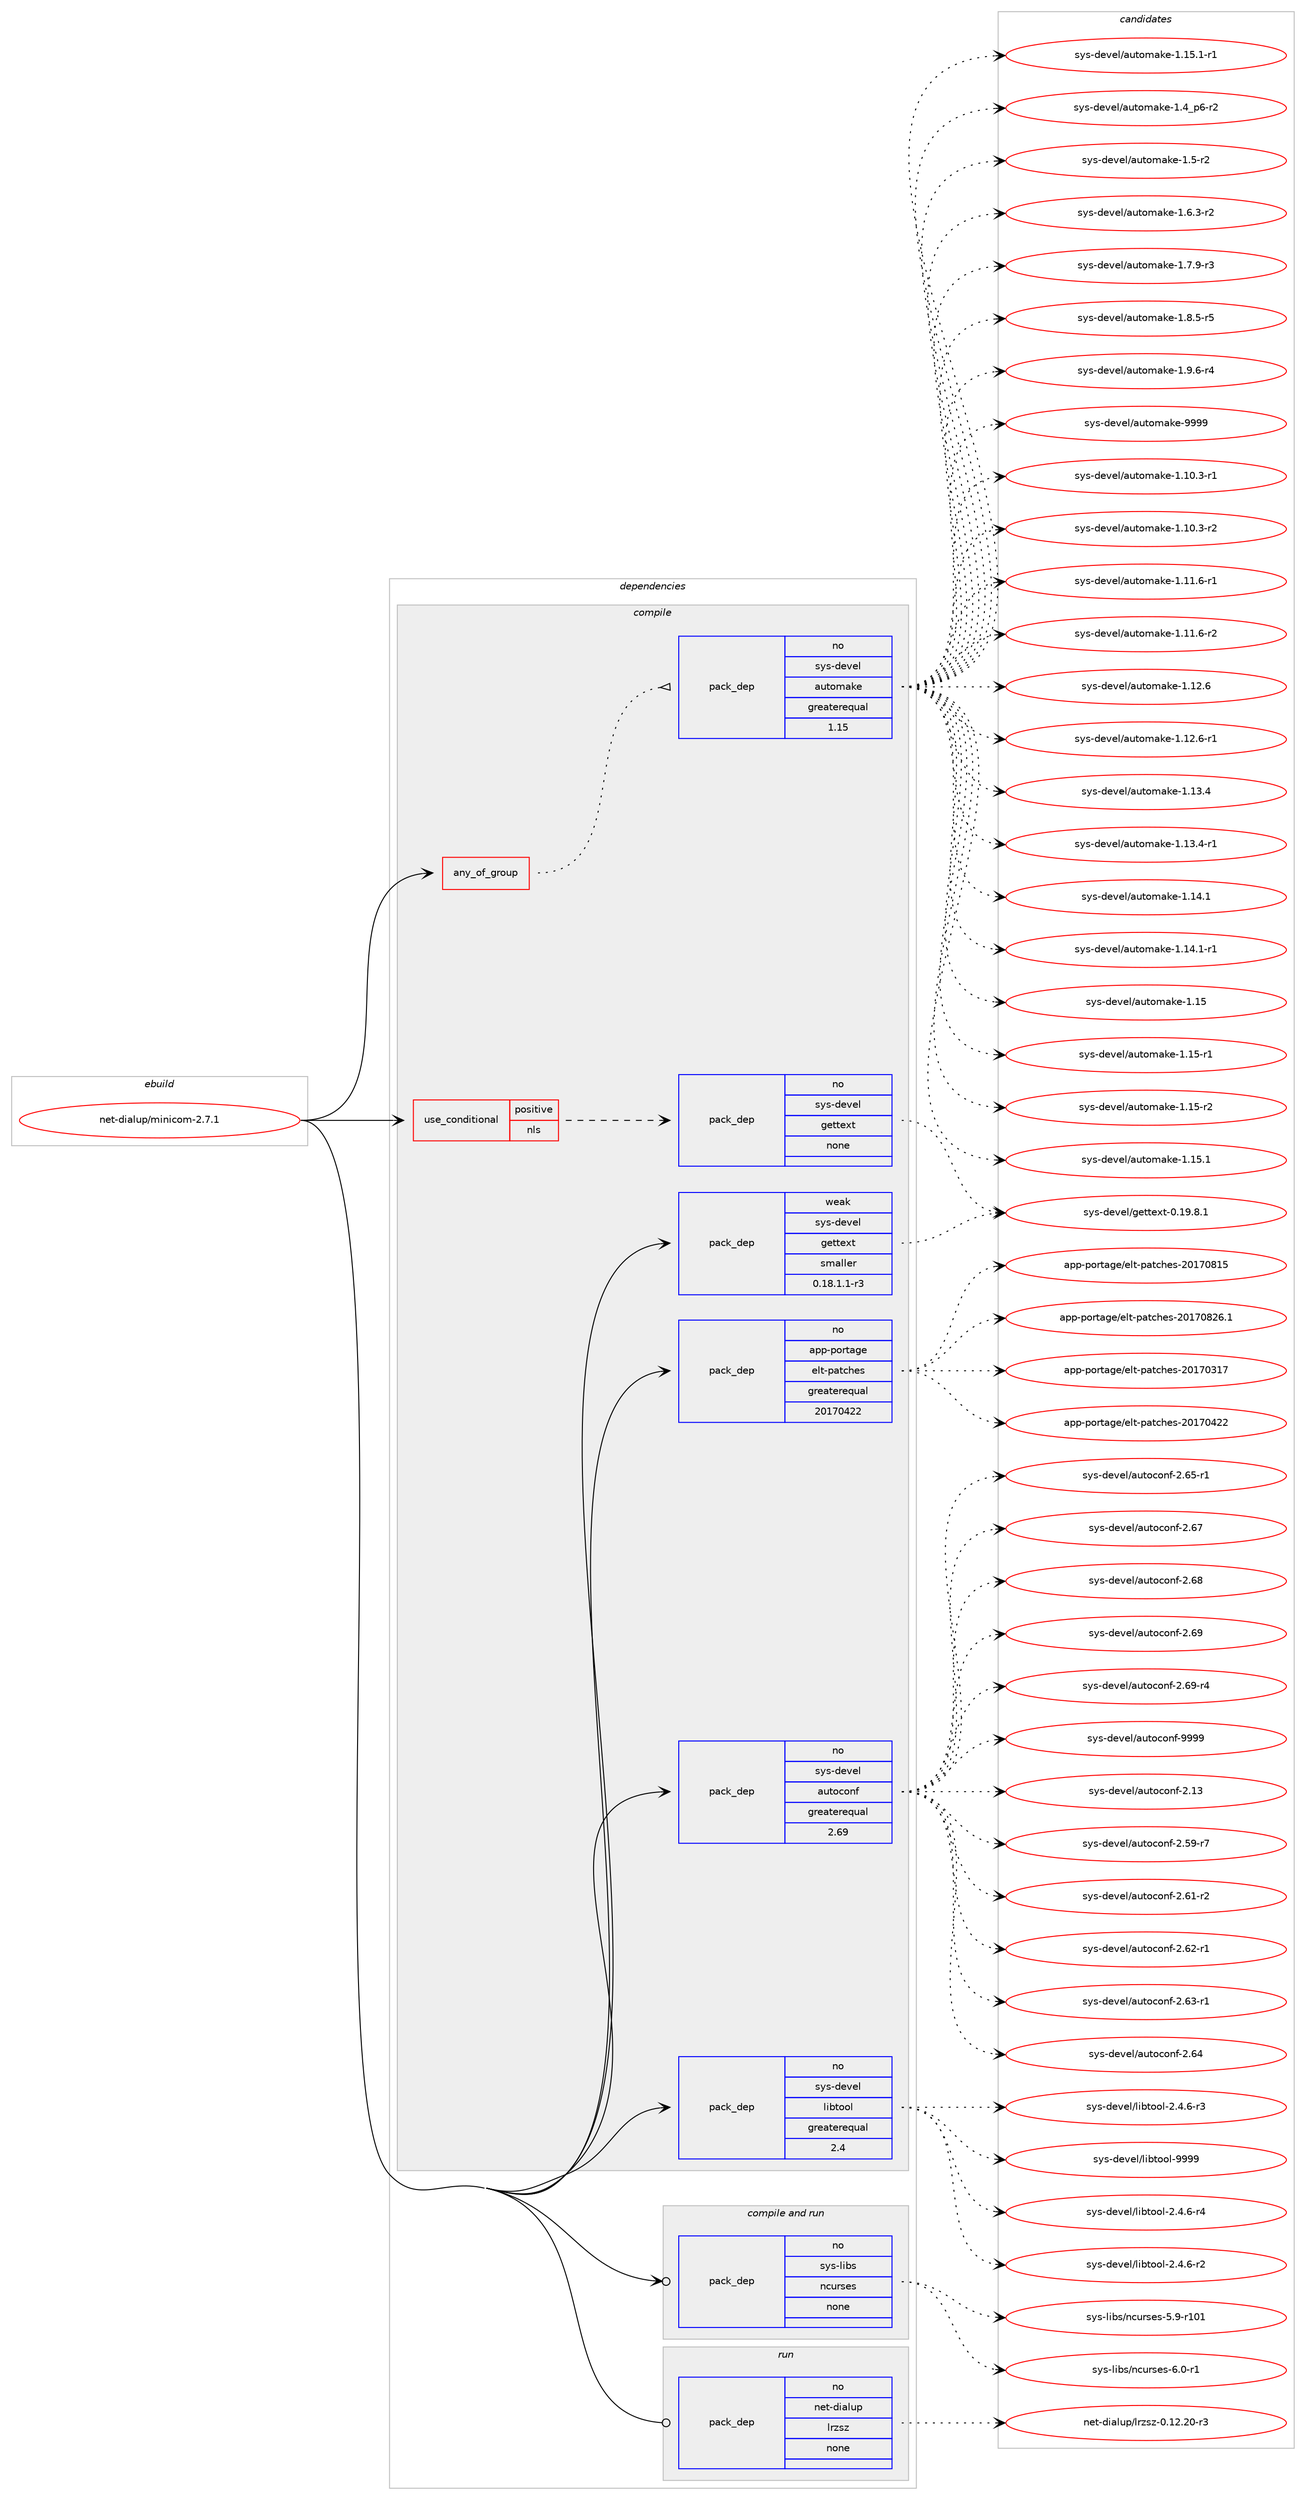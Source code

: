 digraph prolog {

# *************
# Graph options
# *************

newrank=true;
concentrate=true;
compound=true;
graph [rankdir=LR,fontname=Helvetica,fontsize=10,ranksep=1.5];#, ranksep=2.5, nodesep=0.2];
edge  [arrowhead=vee];
node  [fontname=Helvetica,fontsize=10];

# **********
# The ebuild
# **********

subgraph cluster_leftcol {
color=gray;
rank=same;
label=<<i>ebuild</i>>;
id [label="net-dialup/minicom-2.7.1", color=red, width=4, href="../net-dialup/minicom-2.7.1.svg"];
}

# ****************
# The dependencies
# ****************

subgraph cluster_midcol {
color=gray;
label=<<i>dependencies</i>>;
subgraph cluster_compile {
fillcolor="#eeeeee";
style=filled;
label=<<i>compile</i>>;
subgraph any6516 {
dependency406825 [label=<<TABLE BORDER="0" CELLBORDER="1" CELLSPACING="0" CELLPADDING="4"><TR><TD CELLPADDING="10">any_of_group</TD></TR></TABLE>>, shape=none, color=red];subgraph pack299546 {
dependency406826 [label=<<TABLE BORDER="0" CELLBORDER="1" CELLSPACING="0" CELLPADDING="4" WIDTH="220"><TR><TD ROWSPAN="6" CELLPADDING="30">pack_dep</TD></TR><TR><TD WIDTH="110">no</TD></TR><TR><TD>sys-devel</TD></TR><TR><TD>automake</TD></TR><TR><TD>greaterequal</TD></TR><TR><TD>1.15</TD></TR></TABLE>>, shape=none, color=blue];
}
dependency406825:e -> dependency406826:w [weight=20,style="dotted",arrowhead="oinv"];
}
id:e -> dependency406825:w [weight=20,style="solid",arrowhead="vee"];
subgraph cond100577 {
dependency406827 [label=<<TABLE BORDER="0" CELLBORDER="1" CELLSPACING="0" CELLPADDING="4"><TR><TD ROWSPAN="3" CELLPADDING="10">use_conditional</TD></TR><TR><TD>positive</TD></TR><TR><TD>nls</TD></TR></TABLE>>, shape=none, color=red];
subgraph pack299547 {
dependency406828 [label=<<TABLE BORDER="0" CELLBORDER="1" CELLSPACING="0" CELLPADDING="4" WIDTH="220"><TR><TD ROWSPAN="6" CELLPADDING="30">pack_dep</TD></TR><TR><TD WIDTH="110">no</TD></TR><TR><TD>sys-devel</TD></TR><TR><TD>gettext</TD></TR><TR><TD>none</TD></TR><TR><TD></TD></TR></TABLE>>, shape=none, color=blue];
}
dependency406827:e -> dependency406828:w [weight=20,style="dashed",arrowhead="vee"];
}
id:e -> dependency406827:w [weight=20,style="solid",arrowhead="vee"];
subgraph pack299548 {
dependency406829 [label=<<TABLE BORDER="0" CELLBORDER="1" CELLSPACING="0" CELLPADDING="4" WIDTH="220"><TR><TD ROWSPAN="6" CELLPADDING="30">pack_dep</TD></TR><TR><TD WIDTH="110">no</TD></TR><TR><TD>app-portage</TD></TR><TR><TD>elt-patches</TD></TR><TR><TD>greaterequal</TD></TR><TR><TD>20170422</TD></TR></TABLE>>, shape=none, color=blue];
}
id:e -> dependency406829:w [weight=20,style="solid",arrowhead="vee"];
subgraph pack299549 {
dependency406830 [label=<<TABLE BORDER="0" CELLBORDER="1" CELLSPACING="0" CELLPADDING="4" WIDTH="220"><TR><TD ROWSPAN="6" CELLPADDING="30">pack_dep</TD></TR><TR><TD WIDTH="110">no</TD></TR><TR><TD>sys-devel</TD></TR><TR><TD>autoconf</TD></TR><TR><TD>greaterequal</TD></TR><TR><TD>2.69</TD></TR></TABLE>>, shape=none, color=blue];
}
id:e -> dependency406830:w [weight=20,style="solid",arrowhead="vee"];
subgraph pack299550 {
dependency406831 [label=<<TABLE BORDER="0" CELLBORDER="1" CELLSPACING="0" CELLPADDING="4" WIDTH="220"><TR><TD ROWSPAN="6" CELLPADDING="30">pack_dep</TD></TR><TR><TD WIDTH="110">no</TD></TR><TR><TD>sys-devel</TD></TR><TR><TD>libtool</TD></TR><TR><TD>greaterequal</TD></TR><TR><TD>2.4</TD></TR></TABLE>>, shape=none, color=blue];
}
id:e -> dependency406831:w [weight=20,style="solid",arrowhead="vee"];
subgraph pack299551 {
dependency406832 [label=<<TABLE BORDER="0" CELLBORDER="1" CELLSPACING="0" CELLPADDING="4" WIDTH="220"><TR><TD ROWSPAN="6" CELLPADDING="30">pack_dep</TD></TR><TR><TD WIDTH="110">weak</TD></TR><TR><TD>sys-devel</TD></TR><TR><TD>gettext</TD></TR><TR><TD>smaller</TD></TR><TR><TD>0.18.1.1-r3</TD></TR></TABLE>>, shape=none, color=blue];
}
id:e -> dependency406832:w [weight=20,style="solid",arrowhead="vee"];
}
subgraph cluster_compileandrun {
fillcolor="#eeeeee";
style=filled;
label=<<i>compile and run</i>>;
subgraph pack299552 {
dependency406833 [label=<<TABLE BORDER="0" CELLBORDER="1" CELLSPACING="0" CELLPADDING="4" WIDTH="220"><TR><TD ROWSPAN="6" CELLPADDING="30">pack_dep</TD></TR><TR><TD WIDTH="110">no</TD></TR><TR><TD>sys-libs</TD></TR><TR><TD>ncurses</TD></TR><TR><TD>none</TD></TR><TR><TD></TD></TR></TABLE>>, shape=none, color=blue];
}
id:e -> dependency406833:w [weight=20,style="solid",arrowhead="odotvee"];
}
subgraph cluster_run {
fillcolor="#eeeeee";
style=filled;
label=<<i>run</i>>;
subgraph pack299553 {
dependency406834 [label=<<TABLE BORDER="0" CELLBORDER="1" CELLSPACING="0" CELLPADDING="4" WIDTH="220"><TR><TD ROWSPAN="6" CELLPADDING="30">pack_dep</TD></TR><TR><TD WIDTH="110">no</TD></TR><TR><TD>net-dialup</TD></TR><TR><TD>lrzsz</TD></TR><TR><TD>none</TD></TR><TR><TD></TD></TR></TABLE>>, shape=none, color=blue];
}
id:e -> dependency406834:w [weight=20,style="solid",arrowhead="odot"];
}
}

# **************
# The candidates
# **************

subgraph cluster_choices {
rank=same;
color=gray;
label=<<i>candidates</i>>;

subgraph choice299546 {
color=black;
nodesep=1;
choice11512111545100101118101108479711711611110997107101454946494846514511449 [label="sys-devel/automake-1.10.3-r1", color=red, width=4,href="../sys-devel/automake-1.10.3-r1.svg"];
choice11512111545100101118101108479711711611110997107101454946494846514511450 [label="sys-devel/automake-1.10.3-r2", color=red, width=4,href="../sys-devel/automake-1.10.3-r2.svg"];
choice11512111545100101118101108479711711611110997107101454946494946544511449 [label="sys-devel/automake-1.11.6-r1", color=red, width=4,href="../sys-devel/automake-1.11.6-r1.svg"];
choice11512111545100101118101108479711711611110997107101454946494946544511450 [label="sys-devel/automake-1.11.6-r2", color=red, width=4,href="../sys-devel/automake-1.11.6-r2.svg"];
choice1151211154510010111810110847971171161111099710710145494649504654 [label="sys-devel/automake-1.12.6", color=red, width=4,href="../sys-devel/automake-1.12.6.svg"];
choice11512111545100101118101108479711711611110997107101454946495046544511449 [label="sys-devel/automake-1.12.6-r1", color=red, width=4,href="../sys-devel/automake-1.12.6-r1.svg"];
choice1151211154510010111810110847971171161111099710710145494649514652 [label="sys-devel/automake-1.13.4", color=red, width=4,href="../sys-devel/automake-1.13.4.svg"];
choice11512111545100101118101108479711711611110997107101454946495146524511449 [label="sys-devel/automake-1.13.4-r1", color=red, width=4,href="../sys-devel/automake-1.13.4-r1.svg"];
choice1151211154510010111810110847971171161111099710710145494649524649 [label="sys-devel/automake-1.14.1", color=red, width=4,href="../sys-devel/automake-1.14.1.svg"];
choice11512111545100101118101108479711711611110997107101454946495246494511449 [label="sys-devel/automake-1.14.1-r1", color=red, width=4,href="../sys-devel/automake-1.14.1-r1.svg"];
choice115121115451001011181011084797117116111109971071014549464953 [label="sys-devel/automake-1.15", color=red, width=4,href="../sys-devel/automake-1.15.svg"];
choice1151211154510010111810110847971171161111099710710145494649534511449 [label="sys-devel/automake-1.15-r1", color=red, width=4,href="../sys-devel/automake-1.15-r1.svg"];
choice1151211154510010111810110847971171161111099710710145494649534511450 [label="sys-devel/automake-1.15-r2", color=red, width=4,href="../sys-devel/automake-1.15-r2.svg"];
choice1151211154510010111810110847971171161111099710710145494649534649 [label="sys-devel/automake-1.15.1", color=red, width=4,href="../sys-devel/automake-1.15.1.svg"];
choice11512111545100101118101108479711711611110997107101454946495346494511449 [label="sys-devel/automake-1.15.1-r1", color=red, width=4,href="../sys-devel/automake-1.15.1-r1.svg"];
choice115121115451001011181011084797117116111109971071014549465295112544511450 [label="sys-devel/automake-1.4_p6-r2", color=red, width=4,href="../sys-devel/automake-1.4_p6-r2.svg"];
choice11512111545100101118101108479711711611110997107101454946534511450 [label="sys-devel/automake-1.5-r2", color=red, width=4,href="../sys-devel/automake-1.5-r2.svg"];
choice115121115451001011181011084797117116111109971071014549465446514511450 [label="sys-devel/automake-1.6.3-r2", color=red, width=4,href="../sys-devel/automake-1.6.3-r2.svg"];
choice115121115451001011181011084797117116111109971071014549465546574511451 [label="sys-devel/automake-1.7.9-r3", color=red, width=4,href="../sys-devel/automake-1.7.9-r3.svg"];
choice115121115451001011181011084797117116111109971071014549465646534511453 [label="sys-devel/automake-1.8.5-r5", color=red, width=4,href="../sys-devel/automake-1.8.5-r5.svg"];
choice115121115451001011181011084797117116111109971071014549465746544511452 [label="sys-devel/automake-1.9.6-r4", color=red, width=4,href="../sys-devel/automake-1.9.6-r4.svg"];
choice115121115451001011181011084797117116111109971071014557575757 [label="sys-devel/automake-9999", color=red, width=4,href="../sys-devel/automake-9999.svg"];
dependency406826:e -> choice11512111545100101118101108479711711611110997107101454946494846514511449:w [style=dotted,weight="100"];
dependency406826:e -> choice11512111545100101118101108479711711611110997107101454946494846514511450:w [style=dotted,weight="100"];
dependency406826:e -> choice11512111545100101118101108479711711611110997107101454946494946544511449:w [style=dotted,weight="100"];
dependency406826:e -> choice11512111545100101118101108479711711611110997107101454946494946544511450:w [style=dotted,weight="100"];
dependency406826:e -> choice1151211154510010111810110847971171161111099710710145494649504654:w [style=dotted,weight="100"];
dependency406826:e -> choice11512111545100101118101108479711711611110997107101454946495046544511449:w [style=dotted,weight="100"];
dependency406826:e -> choice1151211154510010111810110847971171161111099710710145494649514652:w [style=dotted,weight="100"];
dependency406826:e -> choice11512111545100101118101108479711711611110997107101454946495146524511449:w [style=dotted,weight="100"];
dependency406826:e -> choice1151211154510010111810110847971171161111099710710145494649524649:w [style=dotted,weight="100"];
dependency406826:e -> choice11512111545100101118101108479711711611110997107101454946495246494511449:w [style=dotted,weight="100"];
dependency406826:e -> choice115121115451001011181011084797117116111109971071014549464953:w [style=dotted,weight="100"];
dependency406826:e -> choice1151211154510010111810110847971171161111099710710145494649534511449:w [style=dotted,weight="100"];
dependency406826:e -> choice1151211154510010111810110847971171161111099710710145494649534511450:w [style=dotted,weight="100"];
dependency406826:e -> choice1151211154510010111810110847971171161111099710710145494649534649:w [style=dotted,weight="100"];
dependency406826:e -> choice11512111545100101118101108479711711611110997107101454946495346494511449:w [style=dotted,weight="100"];
dependency406826:e -> choice115121115451001011181011084797117116111109971071014549465295112544511450:w [style=dotted,weight="100"];
dependency406826:e -> choice11512111545100101118101108479711711611110997107101454946534511450:w [style=dotted,weight="100"];
dependency406826:e -> choice115121115451001011181011084797117116111109971071014549465446514511450:w [style=dotted,weight="100"];
dependency406826:e -> choice115121115451001011181011084797117116111109971071014549465546574511451:w [style=dotted,weight="100"];
dependency406826:e -> choice115121115451001011181011084797117116111109971071014549465646534511453:w [style=dotted,weight="100"];
dependency406826:e -> choice115121115451001011181011084797117116111109971071014549465746544511452:w [style=dotted,weight="100"];
dependency406826:e -> choice115121115451001011181011084797117116111109971071014557575757:w [style=dotted,weight="100"];
}
subgraph choice299547 {
color=black;
nodesep=1;
choice1151211154510010111810110847103101116116101120116454846495746564649 [label="sys-devel/gettext-0.19.8.1", color=red, width=4,href="../sys-devel/gettext-0.19.8.1.svg"];
dependency406828:e -> choice1151211154510010111810110847103101116116101120116454846495746564649:w [style=dotted,weight="100"];
}
subgraph choice299548 {
color=black;
nodesep=1;
choice97112112451121111141169710310147101108116451129711699104101115455048495548514955 [label="app-portage/elt-patches-20170317", color=red, width=4,href="../app-portage/elt-patches-20170317.svg"];
choice97112112451121111141169710310147101108116451129711699104101115455048495548525050 [label="app-portage/elt-patches-20170422", color=red, width=4,href="../app-portage/elt-patches-20170422.svg"];
choice97112112451121111141169710310147101108116451129711699104101115455048495548564953 [label="app-portage/elt-patches-20170815", color=red, width=4,href="../app-portage/elt-patches-20170815.svg"];
choice971121124511211111411697103101471011081164511297116991041011154550484955485650544649 [label="app-portage/elt-patches-20170826.1", color=red, width=4,href="../app-portage/elt-patches-20170826.1.svg"];
dependency406829:e -> choice97112112451121111141169710310147101108116451129711699104101115455048495548514955:w [style=dotted,weight="100"];
dependency406829:e -> choice97112112451121111141169710310147101108116451129711699104101115455048495548525050:w [style=dotted,weight="100"];
dependency406829:e -> choice97112112451121111141169710310147101108116451129711699104101115455048495548564953:w [style=dotted,weight="100"];
dependency406829:e -> choice971121124511211111411697103101471011081164511297116991041011154550484955485650544649:w [style=dotted,weight="100"];
}
subgraph choice299549 {
color=black;
nodesep=1;
choice115121115451001011181011084797117116111991111101024550464951 [label="sys-devel/autoconf-2.13", color=red, width=4,href="../sys-devel/autoconf-2.13.svg"];
choice1151211154510010111810110847971171161119911111010245504653574511455 [label="sys-devel/autoconf-2.59-r7", color=red, width=4,href="../sys-devel/autoconf-2.59-r7.svg"];
choice1151211154510010111810110847971171161119911111010245504654494511450 [label="sys-devel/autoconf-2.61-r2", color=red, width=4,href="../sys-devel/autoconf-2.61-r2.svg"];
choice1151211154510010111810110847971171161119911111010245504654504511449 [label="sys-devel/autoconf-2.62-r1", color=red, width=4,href="../sys-devel/autoconf-2.62-r1.svg"];
choice1151211154510010111810110847971171161119911111010245504654514511449 [label="sys-devel/autoconf-2.63-r1", color=red, width=4,href="../sys-devel/autoconf-2.63-r1.svg"];
choice115121115451001011181011084797117116111991111101024550465452 [label="sys-devel/autoconf-2.64", color=red, width=4,href="../sys-devel/autoconf-2.64.svg"];
choice1151211154510010111810110847971171161119911111010245504654534511449 [label="sys-devel/autoconf-2.65-r1", color=red, width=4,href="../sys-devel/autoconf-2.65-r1.svg"];
choice115121115451001011181011084797117116111991111101024550465455 [label="sys-devel/autoconf-2.67", color=red, width=4,href="../sys-devel/autoconf-2.67.svg"];
choice115121115451001011181011084797117116111991111101024550465456 [label="sys-devel/autoconf-2.68", color=red, width=4,href="../sys-devel/autoconf-2.68.svg"];
choice115121115451001011181011084797117116111991111101024550465457 [label="sys-devel/autoconf-2.69", color=red, width=4,href="../sys-devel/autoconf-2.69.svg"];
choice1151211154510010111810110847971171161119911111010245504654574511452 [label="sys-devel/autoconf-2.69-r4", color=red, width=4,href="../sys-devel/autoconf-2.69-r4.svg"];
choice115121115451001011181011084797117116111991111101024557575757 [label="sys-devel/autoconf-9999", color=red, width=4,href="../sys-devel/autoconf-9999.svg"];
dependency406830:e -> choice115121115451001011181011084797117116111991111101024550464951:w [style=dotted,weight="100"];
dependency406830:e -> choice1151211154510010111810110847971171161119911111010245504653574511455:w [style=dotted,weight="100"];
dependency406830:e -> choice1151211154510010111810110847971171161119911111010245504654494511450:w [style=dotted,weight="100"];
dependency406830:e -> choice1151211154510010111810110847971171161119911111010245504654504511449:w [style=dotted,weight="100"];
dependency406830:e -> choice1151211154510010111810110847971171161119911111010245504654514511449:w [style=dotted,weight="100"];
dependency406830:e -> choice115121115451001011181011084797117116111991111101024550465452:w [style=dotted,weight="100"];
dependency406830:e -> choice1151211154510010111810110847971171161119911111010245504654534511449:w [style=dotted,weight="100"];
dependency406830:e -> choice115121115451001011181011084797117116111991111101024550465455:w [style=dotted,weight="100"];
dependency406830:e -> choice115121115451001011181011084797117116111991111101024550465456:w [style=dotted,weight="100"];
dependency406830:e -> choice115121115451001011181011084797117116111991111101024550465457:w [style=dotted,weight="100"];
dependency406830:e -> choice1151211154510010111810110847971171161119911111010245504654574511452:w [style=dotted,weight="100"];
dependency406830:e -> choice115121115451001011181011084797117116111991111101024557575757:w [style=dotted,weight="100"];
}
subgraph choice299550 {
color=black;
nodesep=1;
choice1151211154510010111810110847108105981161111111084550465246544511450 [label="sys-devel/libtool-2.4.6-r2", color=red, width=4,href="../sys-devel/libtool-2.4.6-r2.svg"];
choice1151211154510010111810110847108105981161111111084550465246544511451 [label="sys-devel/libtool-2.4.6-r3", color=red, width=4,href="../sys-devel/libtool-2.4.6-r3.svg"];
choice1151211154510010111810110847108105981161111111084550465246544511452 [label="sys-devel/libtool-2.4.6-r4", color=red, width=4,href="../sys-devel/libtool-2.4.6-r4.svg"];
choice1151211154510010111810110847108105981161111111084557575757 [label="sys-devel/libtool-9999", color=red, width=4,href="../sys-devel/libtool-9999.svg"];
dependency406831:e -> choice1151211154510010111810110847108105981161111111084550465246544511450:w [style=dotted,weight="100"];
dependency406831:e -> choice1151211154510010111810110847108105981161111111084550465246544511451:w [style=dotted,weight="100"];
dependency406831:e -> choice1151211154510010111810110847108105981161111111084550465246544511452:w [style=dotted,weight="100"];
dependency406831:e -> choice1151211154510010111810110847108105981161111111084557575757:w [style=dotted,weight="100"];
}
subgraph choice299551 {
color=black;
nodesep=1;
choice1151211154510010111810110847103101116116101120116454846495746564649 [label="sys-devel/gettext-0.19.8.1", color=red, width=4,href="../sys-devel/gettext-0.19.8.1.svg"];
dependency406832:e -> choice1151211154510010111810110847103101116116101120116454846495746564649:w [style=dotted,weight="100"];
}
subgraph choice299552 {
color=black;
nodesep=1;
choice115121115451081059811547110991171141151011154553465745114494849 [label="sys-libs/ncurses-5.9-r101", color=red, width=4,href="../sys-libs/ncurses-5.9-r101.svg"];
choice11512111545108105981154711099117114115101115455446484511449 [label="sys-libs/ncurses-6.0-r1", color=red, width=4,href="../sys-libs/ncurses-6.0-r1.svg"];
dependency406833:e -> choice115121115451081059811547110991171141151011154553465745114494849:w [style=dotted,weight="100"];
dependency406833:e -> choice11512111545108105981154711099117114115101115455446484511449:w [style=dotted,weight="100"];
}
subgraph choice299553 {
color=black;
nodesep=1;
choice11010111645100105971081171124710811412211512245484649504650484511451 [label="net-dialup/lrzsz-0.12.20-r3", color=red, width=4,href="../net-dialup/lrzsz-0.12.20-r3.svg"];
dependency406834:e -> choice11010111645100105971081171124710811412211512245484649504650484511451:w [style=dotted,weight="100"];
}
}

}
